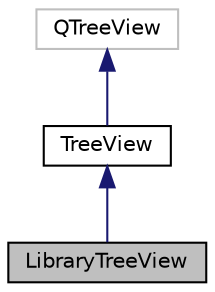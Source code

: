 digraph "LibraryTreeView"
{
  edge [fontname="Helvetica",fontsize="10",labelfontname="Helvetica",labelfontsize="10"];
  node [fontname="Helvetica",fontsize="10",shape=record];
  Node1 [label="LibraryTreeView",height=0.2,width=0.4,color="black", fillcolor="grey75", style="filled" fontcolor="black"];
  Node2 -> Node1 [dir="back",color="midnightblue",fontsize="10",style="solid",fontname="Helvetica"];
  Node2 [label="TreeView",height=0.2,width=0.4,color="black", fillcolor="white", style="filled",URL="$class_tree_view.html",tooltip="The TreeView class is the base class for displaying trees in the player. "];
  Node3 -> Node2 [dir="back",color="midnightblue",fontsize="10",style="solid",fontname="Helvetica"];
  Node3 [label="QTreeView",height=0.2,width=0.4,color="grey75", fillcolor="white", style="filled"];
}
